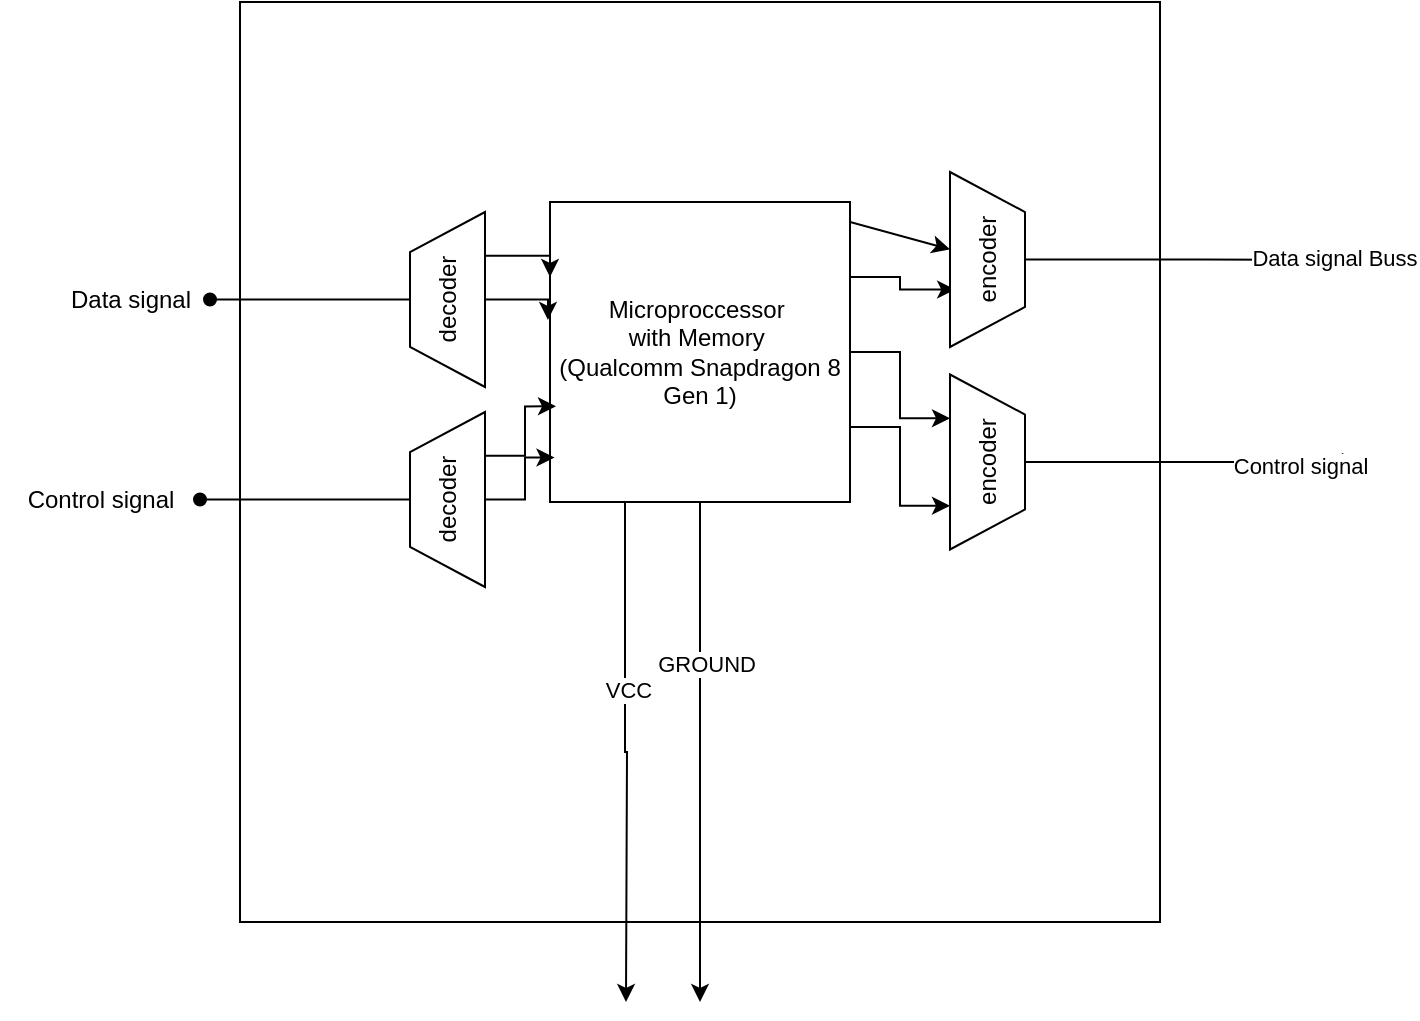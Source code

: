 <mxfile version="21.3.7" type="device">
  <diagram name="Page-1" id="fpEQAfn6Bo59DeitqZLf">
    <mxGraphModel dx="331" dy="595" grid="1" gridSize="10" guides="1" tooltips="1" connect="1" arrows="1" fold="1" page="1" pageScale="1" pageWidth="850" pageHeight="1100" math="0" shadow="0">
      <root>
        <mxCell id="0" />
        <mxCell id="1" parent="0" />
        <mxCell id="0OR3G4LxwHj8ClCJH-Ax-1" value="" style="whiteSpace=wrap;html=1;aspect=fixed;" vertex="1" parent="1">
          <mxGeometry x="210" y="90" width="460" height="460" as="geometry" />
        </mxCell>
        <mxCell id="0OR3G4LxwHj8ClCJH-Ax-18" style="edgeStyle=orthogonalEdgeStyle;rounded=0;orthogonalLoop=1;jettySize=auto;html=1;exitX=0.25;exitY=1;exitDx=0;exitDy=0;" edge="1" parent="1" source="0OR3G4LxwHj8ClCJH-Ax-3">
          <mxGeometry relative="1" as="geometry">
            <mxPoint x="403" y="590" as="targetPoint" />
          </mxGeometry>
        </mxCell>
        <mxCell id="0OR3G4LxwHj8ClCJH-Ax-20" value="VCC" style="edgeLabel;html=1;align=center;verticalAlign=middle;resizable=0;points=[];" vertex="1" connectable="0" parent="0OR3G4LxwHj8ClCJH-Ax-18">
          <mxGeometry x="-0.251" y="1" relative="1" as="geometry">
            <mxPoint as="offset" />
          </mxGeometry>
        </mxCell>
        <mxCell id="0OR3G4LxwHj8ClCJH-Ax-19" style="edgeStyle=orthogonalEdgeStyle;rounded=0;orthogonalLoop=1;jettySize=auto;html=1;exitX=0.5;exitY=1;exitDx=0;exitDy=0;" edge="1" parent="1" source="0OR3G4LxwHj8ClCJH-Ax-3">
          <mxGeometry relative="1" as="geometry">
            <mxPoint x="440" y="590" as="targetPoint" />
          </mxGeometry>
        </mxCell>
        <mxCell id="0OR3G4LxwHj8ClCJH-Ax-21" value="GROUND" style="edgeLabel;html=1;align=center;verticalAlign=middle;resizable=0;points=[];" vertex="1" connectable="0" parent="0OR3G4LxwHj8ClCJH-Ax-19">
          <mxGeometry x="-0.353" y="3" relative="1" as="geometry">
            <mxPoint as="offset" />
          </mxGeometry>
        </mxCell>
        <mxCell id="0OR3G4LxwHj8ClCJH-Ax-22" style="edgeStyle=orthogonalEdgeStyle;rounded=0;orthogonalLoop=1;jettySize=auto;html=1;exitX=1;exitY=0.25;exitDx=0;exitDy=0;entryX=0.672;entryY=0.931;entryDx=0;entryDy=0;entryPerimeter=0;" edge="1" parent="1" source="0OR3G4LxwHj8ClCJH-Ax-3" target="0OR3G4LxwHj8ClCJH-Ax-4">
          <mxGeometry relative="1" as="geometry" />
        </mxCell>
        <mxCell id="0OR3G4LxwHj8ClCJH-Ax-23" style="edgeStyle=orthogonalEdgeStyle;rounded=0;orthogonalLoop=1;jettySize=auto;html=1;exitX=1;exitY=0;exitDx=0;exitDy=0;" edge="1" parent="1" source="0OR3G4LxwHj8ClCJH-Ax-3" target="0OR3G4LxwHj8ClCJH-Ax-4">
          <mxGeometry relative="1" as="geometry">
            <Array as="points">
              <mxPoint x="515" y="200" />
            </Array>
          </mxGeometry>
        </mxCell>
        <mxCell id="0OR3G4LxwHj8ClCJH-Ax-24" style="edgeStyle=orthogonalEdgeStyle;rounded=0;orthogonalLoop=1;jettySize=auto;html=1;exitX=1;exitY=0.75;exitDx=0;exitDy=0;entryX=0.75;entryY=1;entryDx=0;entryDy=0;" edge="1" parent="1" source="0OR3G4LxwHj8ClCJH-Ax-3" target="0OR3G4LxwHj8ClCJH-Ax-7">
          <mxGeometry relative="1" as="geometry" />
        </mxCell>
        <mxCell id="0OR3G4LxwHj8ClCJH-Ax-25" style="edgeStyle=orthogonalEdgeStyle;rounded=0;orthogonalLoop=1;jettySize=auto;html=1;exitX=1;exitY=0.5;exitDx=0;exitDy=0;entryX=0.25;entryY=1;entryDx=0;entryDy=0;" edge="1" parent="1" source="0OR3G4LxwHj8ClCJH-Ax-3" target="0OR3G4LxwHj8ClCJH-Ax-7">
          <mxGeometry relative="1" as="geometry" />
        </mxCell>
        <mxCell id="0OR3G4LxwHj8ClCJH-Ax-3" value="Microproccessor&amp;nbsp;&lt;br&gt;with Memory&amp;nbsp;&lt;br&gt;(Qualcomm Snapdragon 8 Gen 1)" style="whiteSpace=wrap;html=1;aspect=fixed;" vertex="1" parent="1">
          <mxGeometry x="365" y="190" width="150" height="150" as="geometry" />
        </mxCell>
        <mxCell id="0OR3G4LxwHj8ClCJH-Ax-27" style="edgeStyle=orthogonalEdgeStyle;rounded=0;orthogonalLoop=1;jettySize=auto;html=1;exitX=0.5;exitY=0;exitDx=0;exitDy=0;" edge="1" parent="1" source="0OR3G4LxwHj8ClCJH-Ax-4">
          <mxGeometry relative="1" as="geometry">
            <mxPoint x="780" y="219" as="targetPoint" />
          </mxGeometry>
        </mxCell>
        <mxCell id="0OR3G4LxwHj8ClCJH-Ax-28" value="Data signal Buss" style="edgeLabel;html=1;align=center;verticalAlign=middle;resizable=0;points=[];" vertex="1" connectable="0" parent="0OR3G4LxwHj8ClCJH-Ax-27">
          <mxGeometry x="0.74" y="1" relative="1" as="geometry">
            <mxPoint as="offset" />
          </mxGeometry>
        </mxCell>
        <mxCell id="0OR3G4LxwHj8ClCJH-Ax-4" value="encoder" style="shape=trapezoid;perimeter=trapezoidPerimeter;whiteSpace=wrap;html=1;fixedSize=1;rotation=-90;direction=west;" vertex="1" parent="1">
          <mxGeometry x="540" y="200" width="87.5" height="37.5" as="geometry" />
        </mxCell>
        <mxCell id="0OR3G4LxwHj8ClCJH-Ax-11" style="edgeStyle=orthogonalEdgeStyle;rounded=0;orthogonalLoop=1;jettySize=auto;html=1;exitX=0.75;exitY=1;exitDx=0;exitDy=0;entryX=0.02;entryY=0.681;entryDx=0;entryDy=0;entryPerimeter=0;" edge="1" parent="1" source="0OR3G4LxwHj8ClCJH-Ax-5" target="0OR3G4LxwHj8ClCJH-Ax-3">
          <mxGeometry relative="1" as="geometry" />
        </mxCell>
        <mxCell id="0OR3G4LxwHj8ClCJH-Ax-12" style="edgeStyle=orthogonalEdgeStyle;rounded=0;orthogonalLoop=1;jettySize=auto;html=1;exitX=0.5;exitY=1;exitDx=0;exitDy=0;entryX=0.015;entryY=0.852;entryDx=0;entryDy=0;entryPerimeter=0;" edge="1" parent="1" source="0OR3G4LxwHj8ClCJH-Ax-5" target="0OR3G4LxwHj8ClCJH-Ax-3">
          <mxGeometry relative="1" as="geometry" />
        </mxCell>
        <mxCell id="0OR3G4LxwHj8ClCJH-Ax-5" value="decoder" style="shape=trapezoid;perimeter=trapezoidPerimeter;whiteSpace=wrap;html=1;fixedSize=1;rotation=-90;direction=east;" vertex="1" parent="1">
          <mxGeometry x="270.0" y="320" width="87.5" height="37.5" as="geometry" />
        </mxCell>
        <mxCell id="0OR3G4LxwHj8ClCJH-Ax-9" style="edgeStyle=orthogonalEdgeStyle;rounded=0;orthogonalLoop=1;jettySize=auto;html=1;exitX=0.75;exitY=1;exitDx=0;exitDy=0;entryX=0;entryY=0.25;entryDx=0;entryDy=0;" edge="1" parent="1" source="0OR3G4LxwHj8ClCJH-Ax-6" target="0OR3G4LxwHj8ClCJH-Ax-3">
          <mxGeometry relative="1" as="geometry" />
        </mxCell>
        <mxCell id="0OR3G4LxwHj8ClCJH-Ax-10" style="edgeStyle=orthogonalEdgeStyle;rounded=0;orthogonalLoop=1;jettySize=auto;html=1;exitX=0.5;exitY=1;exitDx=0;exitDy=0;entryX=-0.007;entryY=0.393;entryDx=0;entryDy=0;entryPerimeter=0;" edge="1" parent="1" source="0OR3G4LxwHj8ClCJH-Ax-6" target="0OR3G4LxwHj8ClCJH-Ax-3">
          <mxGeometry relative="1" as="geometry" />
        </mxCell>
        <mxCell id="0OR3G4LxwHj8ClCJH-Ax-6" value="decoder" style="shape=trapezoid;perimeter=trapezoidPerimeter;whiteSpace=wrap;html=1;fixedSize=1;rotation=-90;direction=east;" vertex="1" parent="1">
          <mxGeometry x="270.0" y="220" width="87.5" height="37.5" as="geometry" />
        </mxCell>
        <mxCell id="0OR3G4LxwHj8ClCJH-Ax-26" style="edgeStyle=orthogonalEdgeStyle;rounded=0;orthogonalLoop=1;jettySize=auto;html=1;exitX=0.5;exitY=0;exitDx=0;exitDy=0;" edge="1" parent="1" source="0OR3G4LxwHj8ClCJH-Ax-7">
          <mxGeometry relative="1" as="geometry">
            <mxPoint x="770" y="320" as="targetPoint" />
          </mxGeometry>
        </mxCell>
        <mxCell id="0OR3G4LxwHj8ClCJH-Ax-29" value="Control signal" style="edgeLabel;html=1;align=center;verticalAlign=middle;resizable=0;points=[];" vertex="1" connectable="0" parent="0OR3G4LxwHj8ClCJH-Ax-26">
          <mxGeometry x="0.641" y="-2" relative="1" as="geometry">
            <mxPoint as="offset" />
          </mxGeometry>
        </mxCell>
        <mxCell id="0OR3G4LxwHj8ClCJH-Ax-7" value="encoder" style="shape=trapezoid;perimeter=trapezoidPerimeter;whiteSpace=wrap;html=1;fixedSize=1;rotation=-90;direction=west;" vertex="1" parent="1">
          <mxGeometry x="540" y="301.25" width="87.5" height="37.5" as="geometry" />
        </mxCell>
        <mxCell id="0OR3G4LxwHj8ClCJH-Ax-15" value="" style="edgeStyle=orthogonalEdgeStyle;rounded=0;orthogonalLoop=1;jettySize=auto;html=1;exitX=0.5;exitY=0;exitDx=0;exitDy=0;endArrow=oval;endFill=1;" edge="1" parent="1" source="0OR3G4LxwHj8ClCJH-Ax-6" target="0OR3G4LxwHj8ClCJH-Ax-14">
          <mxGeometry relative="1" as="geometry">
            <mxPoint x="190" y="239" as="targetPoint" />
            <mxPoint x="295" y="239" as="sourcePoint" />
          </mxGeometry>
        </mxCell>
        <mxCell id="0OR3G4LxwHj8ClCJH-Ax-14" value="Data signal" style="text;html=1;align=center;verticalAlign=middle;resizable=0;points=[];autosize=1;strokeColor=none;fillColor=none;" vertex="1" parent="1">
          <mxGeometry x="115" y="223.75" width="80" height="30" as="geometry" />
        </mxCell>
        <mxCell id="0OR3G4LxwHj8ClCJH-Ax-17" value="" style="edgeStyle=orthogonalEdgeStyle;rounded=0;orthogonalLoop=1;jettySize=auto;html=1;exitX=0.5;exitY=0;exitDx=0;exitDy=0;endArrow=oval;endFill=1;" edge="1" parent="1" source="0OR3G4LxwHj8ClCJH-Ax-5" target="0OR3G4LxwHj8ClCJH-Ax-16">
          <mxGeometry relative="1" as="geometry">
            <mxPoint x="170" y="339" as="targetPoint" />
            <mxPoint x="295" y="339" as="sourcePoint" />
          </mxGeometry>
        </mxCell>
        <mxCell id="0OR3G4LxwHj8ClCJH-Ax-16" value="Control signal" style="text;html=1;align=center;verticalAlign=middle;resizable=0;points=[];autosize=1;strokeColor=none;fillColor=none;" vertex="1" parent="1">
          <mxGeometry x="90" y="323.75" width="100" height="30" as="geometry" />
        </mxCell>
      </root>
    </mxGraphModel>
  </diagram>
</mxfile>
